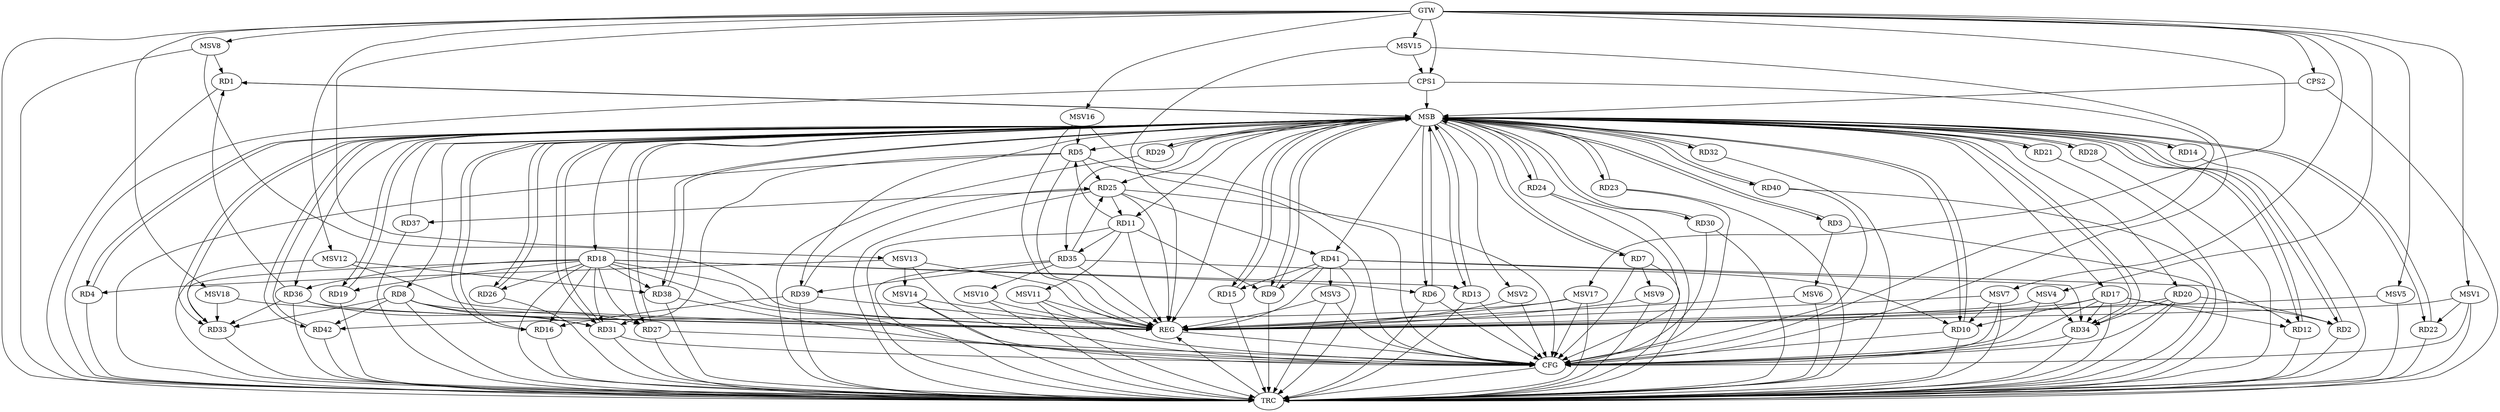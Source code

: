 strict digraph G {
  RD1 [ label="RD1" ];
  RD2 [ label="RD2" ];
  RD3 [ label="RD3" ];
  RD4 [ label="RD4" ];
  RD5 [ label="RD5" ];
  RD6 [ label="RD6" ];
  RD7 [ label="RD7" ];
  RD8 [ label="RD8" ];
  RD9 [ label="RD9" ];
  RD10 [ label="RD10" ];
  RD11 [ label="RD11" ];
  RD12 [ label="RD12" ];
  RD13 [ label="RD13" ];
  RD14 [ label="RD14" ];
  RD15 [ label="RD15" ];
  RD16 [ label="RD16" ];
  RD17 [ label="RD17" ];
  RD18 [ label="RD18" ];
  RD19 [ label="RD19" ];
  RD20 [ label="RD20" ];
  RD21 [ label="RD21" ];
  RD22 [ label="RD22" ];
  RD23 [ label="RD23" ];
  RD24 [ label="RD24" ];
  RD25 [ label="RD25" ];
  RD26 [ label="RD26" ];
  RD27 [ label="RD27" ];
  RD28 [ label="RD28" ];
  RD29 [ label="RD29" ];
  RD30 [ label="RD30" ];
  RD31 [ label="RD31" ];
  RD32 [ label="RD32" ];
  RD33 [ label="RD33" ];
  RD34 [ label="RD34" ];
  RD35 [ label="RD35" ];
  RD36 [ label="RD36" ];
  RD37 [ label="RD37" ];
  RD38 [ label="RD38" ];
  RD39 [ label="RD39" ];
  RD40 [ label="RD40" ];
  RD41 [ label="RD41" ];
  RD42 [ label="RD42" ];
  CPS1 [ label="CPS1" ];
  CPS2 [ label="CPS2" ];
  GTW [ label="GTW" ];
  REG [ label="REG" ];
  MSB [ label="MSB" ];
  CFG [ label="CFG" ];
  TRC [ label="TRC" ];
  MSV1 [ label="MSV1" ];
  MSV2 [ label="MSV2" ];
  MSV3 [ label="MSV3" ];
  MSV4 [ label="MSV4" ];
  MSV5 [ label="MSV5" ];
  MSV6 [ label="MSV6" ];
  MSV7 [ label="MSV7" ];
  MSV8 [ label="MSV8" ];
  MSV9 [ label="MSV9" ];
  MSV10 [ label="MSV10" ];
  MSV11 [ label="MSV11" ];
  MSV12 [ label="MSV12" ];
  MSV13 [ label="MSV13" ];
  MSV14 [ label="MSV14" ];
  MSV15 [ label="MSV15" ];
  MSV16 [ label="MSV16" ];
  MSV17 [ label="MSV17" ];
  MSV18 [ label="MSV18" ];
  RD36 -> RD1;
  RD17 -> RD2;
  RD20 -> RD2;
  RD11 -> RD5;
  RD5 -> RD25;
  RD5 -> RD31;
  RD8 -> RD27;
  RD8 -> RD31;
  RD8 -> RD33;
  RD8 -> RD42;
  RD11 -> RD9;
  RD41 -> RD9;
  RD17 -> RD10;
  RD35 -> RD10;
  RD25 -> RD11;
  RD11 -> RD35;
  RD17 -> RD12;
  RD41 -> RD12;
  RD18 -> RD13;
  RD41 -> RD15;
  RD18 -> RD16;
  RD39 -> RD16;
  RD17 -> RD34;
  RD18 -> RD26;
  RD18 -> RD27;
  RD18 -> RD31;
  RD18 -> RD33;
  RD20 -> RD34;
  RD35 -> RD25;
  RD25 -> RD37;
  RD39 -> RD25;
  RD25 -> RD41;
  RD36 -> RD31;
  RD36 -> RD33;
  RD41 -> RD34;
  RD35 -> RD39;
  GTW -> CPS1;
  GTW -> CPS2;
  RD5 -> REG;
  RD8 -> REG;
  RD11 -> REG;
  RD17 -> REG;
  RD18 -> REG;
  RD20 -> REG;
  RD25 -> REG;
  RD35 -> REG;
  RD36 -> REG;
  RD39 -> REG;
  RD41 -> REG;
  RD1 -> MSB;
  MSB -> RD3;
  MSB -> RD7;
  MSB -> RD15;
  MSB -> RD40;
  MSB -> RD42;
  MSB -> REG;
  RD2 -> MSB;
  MSB -> RD9;
  MSB -> RD19;
  MSB -> RD27;
  MSB -> RD33;
  MSB -> RD34;
  RD3 -> MSB;
  MSB -> RD4;
  MSB -> RD26;
  MSB -> RD29;
  MSB -> RD35;
  RD4 -> MSB;
  MSB -> RD14;
  MSB -> RD18;
  MSB -> RD20;
  MSB -> RD41;
  RD6 -> MSB;
  MSB -> RD1;
  MSB -> RD22;
  RD7 -> MSB;
  MSB -> RD6;
  MSB -> RD39;
  RD9 -> MSB;
  MSB -> RD28;
  MSB -> RD31;
  RD10 -> MSB;
  MSB -> RD12;
  MSB -> RD24;
  RD12 -> MSB;
  MSB -> RD10;
  MSB -> RD16;
  MSB -> RD21;
  MSB -> RD30;
  RD13 -> MSB;
  RD14 -> MSB;
  MSB -> RD32;
  RD15 -> MSB;
  RD16 -> MSB;
  MSB -> RD11;
  MSB -> RD13;
  RD19 -> MSB;
  RD21 -> MSB;
  RD22 -> MSB;
  MSB -> RD2;
  MSB -> RD23;
  RD23 -> MSB;
  RD24 -> MSB;
  RD26 -> MSB;
  RD27 -> MSB;
  MSB -> RD17;
  RD28 -> MSB;
  MSB -> RD5;
  RD29 -> MSB;
  RD30 -> MSB;
  RD31 -> MSB;
  RD32 -> MSB;
  RD33 -> MSB;
  MSB -> RD38;
  RD34 -> MSB;
  RD37 -> MSB;
  MSB -> RD8;
  RD38 -> MSB;
  RD40 -> MSB;
  RD42 -> MSB;
  MSB -> RD25;
  CPS1 -> MSB;
  MSB -> RD36;
  CPS2 -> MSB;
  RD10 -> CFG;
  RD13 -> CFG;
  RD30 -> CFG;
  RD7 -> CFG;
  RD17 -> CFG;
  RD40 -> CFG;
  RD5 -> CFG;
  RD31 -> CFG;
  RD25 -> CFG;
  RD20 -> CFG;
  RD6 -> CFG;
  RD24 -> CFG;
  RD18 -> CFG;
  RD38 -> CFG;
  RD27 -> CFG;
  CPS1 -> CFG;
  RD23 -> CFG;
  RD34 -> CFG;
  REG -> CFG;
  RD1 -> TRC;
  RD2 -> TRC;
  RD3 -> TRC;
  RD4 -> TRC;
  RD5 -> TRC;
  RD6 -> TRC;
  RD7 -> TRC;
  RD8 -> TRC;
  RD9 -> TRC;
  RD10 -> TRC;
  RD11 -> TRC;
  RD12 -> TRC;
  RD13 -> TRC;
  RD14 -> TRC;
  RD15 -> TRC;
  RD16 -> TRC;
  RD17 -> TRC;
  RD18 -> TRC;
  RD19 -> TRC;
  RD20 -> TRC;
  RD21 -> TRC;
  RD22 -> TRC;
  RD23 -> TRC;
  RD24 -> TRC;
  RD25 -> TRC;
  RD26 -> TRC;
  RD27 -> TRC;
  RD28 -> TRC;
  RD29 -> TRC;
  RD30 -> TRC;
  RD31 -> TRC;
  RD32 -> TRC;
  RD33 -> TRC;
  RD34 -> TRC;
  RD35 -> TRC;
  RD36 -> TRC;
  RD37 -> TRC;
  RD38 -> TRC;
  RD39 -> TRC;
  RD40 -> TRC;
  RD41 -> TRC;
  RD42 -> TRC;
  CPS1 -> TRC;
  CPS2 -> TRC;
  GTW -> TRC;
  CFG -> TRC;
  TRC -> REG;
  RD18 -> RD19;
  RD18 -> RD38;
  RD18 -> RD6;
  RD18 -> RD36;
  MSV1 -> RD22;
  GTW -> MSV1;
  MSV1 -> REG;
  MSV1 -> TRC;
  MSV1 -> CFG;
  MSB -> MSV2;
  MSV2 -> REG;
  MSV2 -> CFG;
  RD41 -> MSV3;
  MSV3 -> REG;
  MSV3 -> TRC;
  MSV3 -> CFG;
  MSV4 -> RD34;
  GTW -> MSV4;
  MSV4 -> REG;
  MSV4 -> CFG;
  GTW -> MSV5;
  MSV5 -> REG;
  MSV5 -> TRC;
  RD3 -> MSV6;
  MSV6 -> REG;
  MSV6 -> TRC;
  MSV7 -> RD10;
  GTW -> MSV7;
  MSV7 -> REG;
  MSV7 -> TRC;
  MSV7 -> CFG;
  MSV8 -> RD1;
  GTW -> MSV8;
  MSV8 -> REG;
  MSV8 -> TRC;
  RD7 -> MSV9;
  MSV9 -> REG;
  MSV9 -> TRC;
  RD35 -> MSV10;
  MSV10 -> REG;
  MSV10 -> TRC;
  RD11 -> MSV11;
  MSV11 -> REG;
  MSV11 -> TRC;
  MSV11 -> CFG;
  MSV12 -> RD38;
  GTW -> MSV12;
  MSV12 -> REG;
  MSV12 -> TRC;
  MSV13 -> RD4;
  GTW -> MSV13;
  MSV13 -> REG;
  MSV13 -> CFG;
  MSV13 -> MSV14;
  MSV14 -> REG;
  MSV14 -> TRC;
  MSV14 -> CFG;
  MSV15 -> CPS1;
  GTW -> MSV15;
  MSV15 -> REG;
  MSV15 -> CFG;
  MSV16 -> RD5;
  GTW -> MSV16;
  MSV16 -> REG;
  MSV16 -> CFG;
  MSV17 -> RD42;
  GTW -> MSV17;
  MSV17 -> REG;
  MSV17 -> TRC;
  MSV17 -> CFG;
  MSV18 -> RD33;
  GTW -> MSV18;
  MSV18 -> REG;
}
